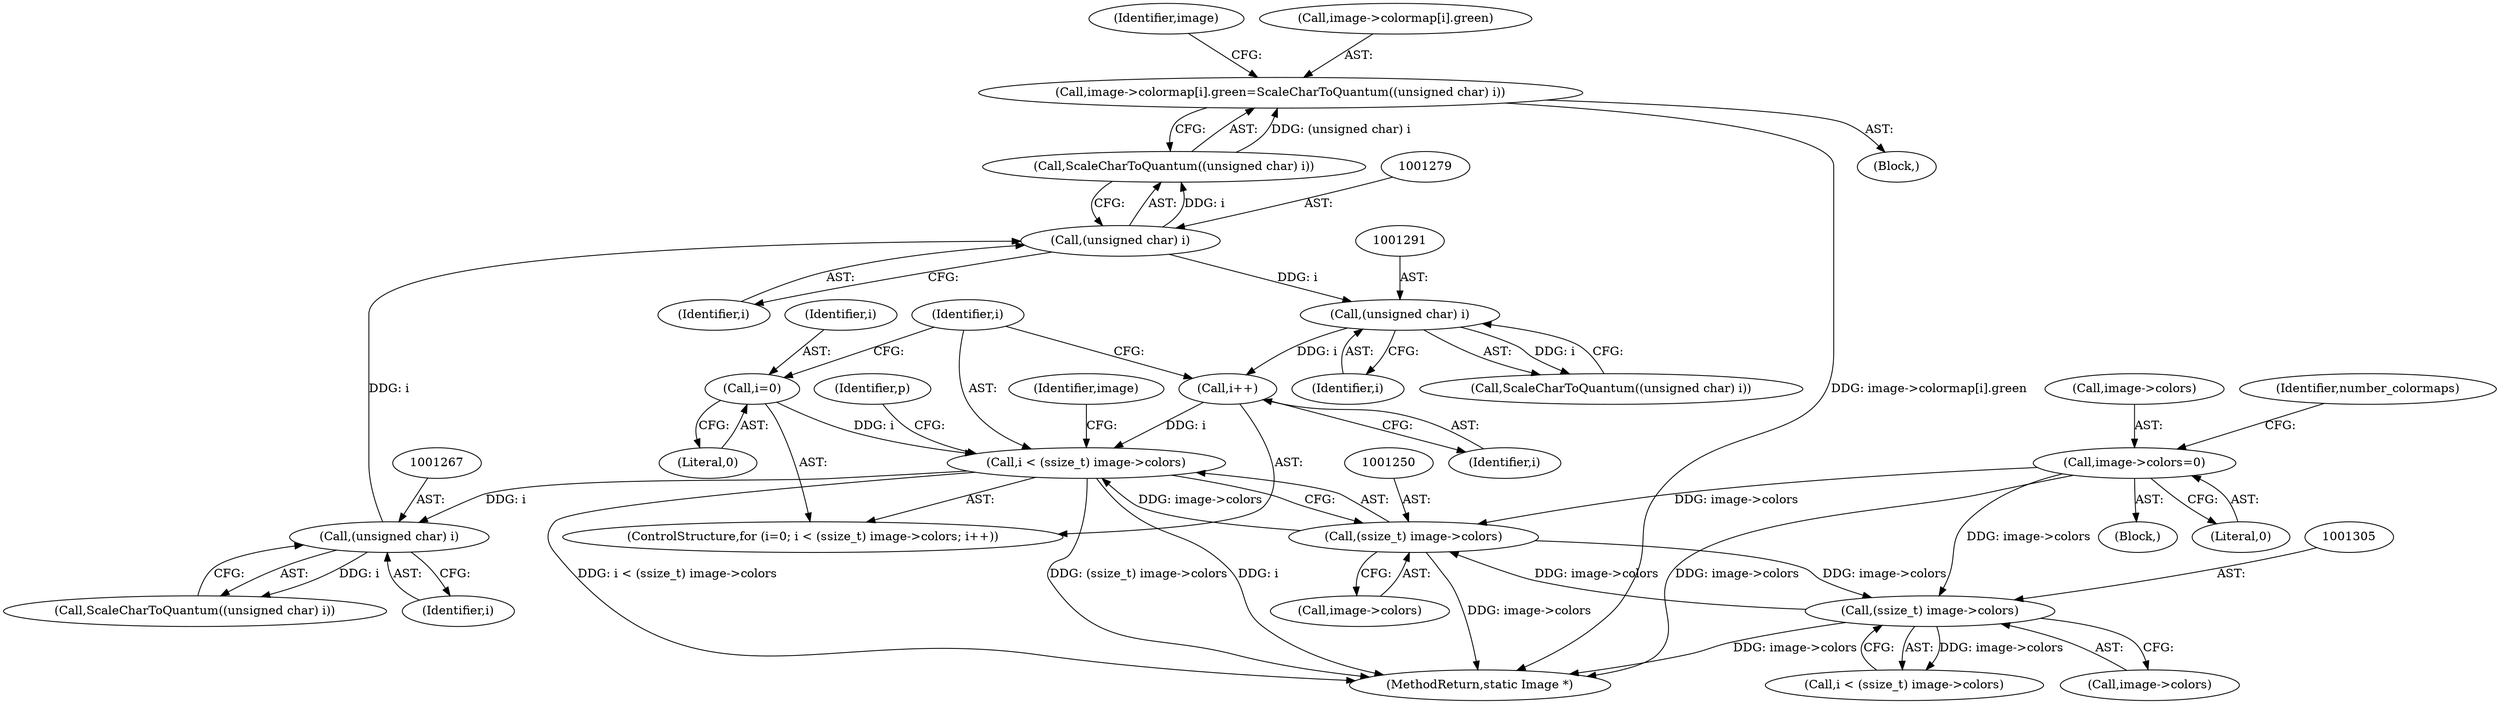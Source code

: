 digraph "0_ImageMagick_f6e9d0d9955e85bdd7540b251cd50d598dacc5e6_53@array" {
"1001269" [label="(Call,image->colormap[i].green=ScaleCharToQuantum((unsigned char) i))"];
"1001277" [label="(Call,ScaleCharToQuantum((unsigned char) i))"];
"1001278" [label="(Call,(unsigned char) i)"];
"1001266" [label="(Call,(unsigned char) i)"];
"1001247" [label="(Call,i < (ssize_t) image->colors)"];
"1001254" [label="(Call,i++)"];
"1001290" [label="(Call,(unsigned char) i)"];
"1001244" [label="(Call,i=0)"];
"1001249" [label="(Call,(ssize_t) image->colors)"];
"1001304" [label="(Call,(ssize_t) image->colors)"];
"1001591" [label="(Call,image->colors=0)"];
"1001254" [label="(Call,i++)"];
"1001285" [label="(Identifier,image)"];
"1001290" [label="(Call,(unsigned char) i)"];
"1001270" [label="(Call,image->colormap[i].green)"];
"1001246" [label="(Literal,0)"];
"1001354" [label="(Identifier,p)"];
"1001249" [label="(Call,(ssize_t) image->colors)"];
"1001456" [label="(Block,)"];
"1001289" [label="(Call,ScaleCharToQuantum((unsigned char) i))"];
"1001251" [label="(Call,image->colors)"];
"1001261" [label="(Identifier,image)"];
"1001255" [label="(Identifier,i)"];
"1001598" [label="(Identifier,number_colormaps)"];
"1001269" [label="(Call,image->colormap[i].green=ScaleCharToQuantum((unsigned char) i))"];
"1001268" [label="(Identifier,i)"];
"1001277" [label="(Call,ScaleCharToQuantum((unsigned char) i))"];
"1001595" [label="(Literal,0)"];
"1001280" [label="(Identifier,i)"];
"1001245" [label="(Identifier,i)"];
"1001256" [label="(Block,)"];
"1001723" [label="(MethodReturn,static Image *)"];
"1001265" [label="(Call,ScaleCharToQuantum((unsigned char) i))"];
"1001247" [label="(Call,i < (ssize_t) image->colors)"];
"1001302" [label="(Call,i < (ssize_t) image->colors)"];
"1001304" [label="(Call,(ssize_t) image->colors)"];
"1001592" [label="(Call,image->colors)"];
"1001244" [label="(Call,i=0)"];
"1001292" [label="(Identifier,i)"];
"1001591" [label="(Call,image->colors=0)"];
"1001306" [label="(Call,image->colors)"];
"1001248" [label="(Identifier,i)"];
"1001266" [label="(Call,(unsigned char) i)"];
"1001278" [label="(Call,(unsigned char) i)"];
"1001243" [label="(ControlStructure,for (i=0; i < (ssize_t) image->colors; i++))"];
"1001269" -> "1001256"  [label="AST: "];
"1001269" -> "1001277"  [label="CFG: "];
"1001270" -> "1001269"  [label="AST: "];
"1001277" -> "1001269"  [label="AST: "];
"1001285" -> "1001269"  [label="CFG: "];
"1001269" -> "1001723"  [label="DDG: image->colormap[i].green"];
"1001277" -> "1001269"  [label="DDG: (unsigned char) i"];
"1001277" -> "1001278"  [label="CFG: "];
"1001278" -> "1001277"  [label="AST: "];
"1001278" -> "1001277"  [label="DDG: i"];
"1001278" -> "1001280"  [label="CFG: "];
"1001279" -> "1001278"  [label="AST: "];
"1001280" -> "1001278"  [label="AST: "];
"1001266" -> "1001278"  [label="DDG: i"];
"1001278" -> "1001290"  [label="DDG: i"];
"1001266" -> "1001265"  [label="AST: "];
"1001266" -> "1001268"  [label="CFG: "];
"1001267" -> "1001266"  [label="AST: "];
"1001268" -> "1001266"  [label="AST: "];
"1001265" -> "1001266"  [label="CFG: "];
"1001266" -> "1001265"  [label="DDG: i"];
"1001247" -> "1001266"  [label="DDG: i"];
"1001247" -> "1001243"  [label="AST: "];
"1001247" -> "1001249"  [label="CFG: "];
"1001248" -> "1001247"  [label="AST: "];
"1001249" -> "1001247"  [label="AST: "];
"1001261" -> "1001247"  [label="CFG: "];
"1001354" -> "1001247"  [label="CFG: "];
"1001247" -> "1001723"  [label="DDG: i < (ssize_t) image->colors"];
"1001247" -> "1001723"  [label="DDG: (ssize_t) image->colors"];
"1001247" -> "1001723"  [label="DDG: i"];
"1001254" -> "1001247"  [label="DDG: i"];
"1001244" -> "1001247"  [label="DDG: i"];
"1001249" -> "1001247"  [label="DDG: image->colors"];
"1001254" -> "1001243"  [label="AST: "];
"1001254" -> "1001255"  [label="CFG: "];
"1001255" -> "1001254"  [label="AST: "];
"1001248" -> "1001254"  [label="CFG: "];
"1001290" -> "1001254"  [label="DDG: i"];
"1001290" -> "1001289"  [label="AST: "];
"1001290" -> "1001292"  [label="CFG: "];
"1001291" -> "1001290"  [label="AST: "];
"1001292" -> "1001290"  [label="AST: "];
"1001289" -> "1001290"  [label="CFG: "];
"1001290" -> "1001289"  [label="DDG: i"];
"1001244" -> "1001243"  [label="AST: "];
"1001244" -> "1001246"  [label="CFG: "];
"1001245" -> "1001244"  [label="AST: "];
"1001246" -> "1001244"  [label="AST: "];
"1001248" -> "1001244"  [label="CFG: "];
"1001249" -> "1001251"  [label="CFG: "];
"1001250" -> "1001249"  [label="AST: "];
"1001251" -> "1001249"  [label="AST: "];
"1001249" -> "1001723"  [label="DDG: image->colors"];
"1001304" -> "1001249"  [label="DDG: image->colors"];
"1001591" -> "1001249"  [label="DDG: image->colors"];
"1001249" -> "1001304"  [label="DDG: image->colors"];
"1001304" -> "1001302"  [label="AST: "];
"1001304" -> "1001306"  [label="CFG: "];
"1001305" -> "1001304"  [label="AST: "];
"1001306" -> "1001304"  [label="AST: "];
"1001302" -> "1001304"  [label="CFG: "];
"1001304" -> "1001723"  [label="DDG: image->colors"];
"1001304" -> "1001302"  [label="DDG: image->colors"];
"1001591" -> "1001304"  [label="DDG: image->colors"];
"1001591" -> "1001456"  [label="AST: "];
"1001591" -> "1001595"  [label="CFG: "];
"1001592" -> "1001591"  [label="AST: "];
"1001595" -> "1001591"  [label="AST: "];
"1001598" -> "1001591"  [label="CFG: "];
"1001591" -> "1001723"  [label="DDG: image->colors"];
}
